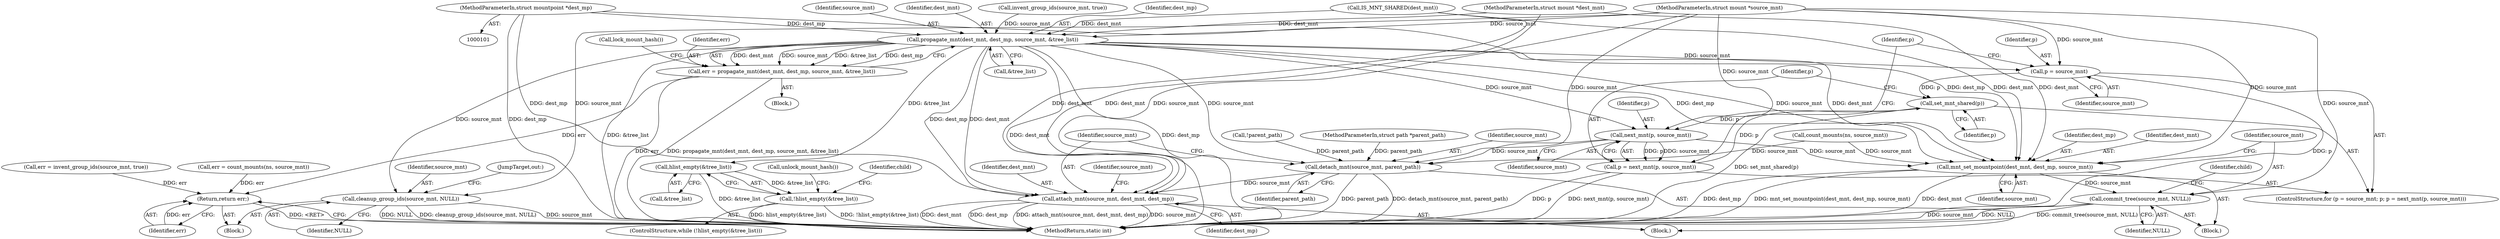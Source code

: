 digraph "0_linux_d29216842a85c7970c536108e093963f02714498_0@pointer" {
"1000104" [label="(MethodParameterIn,struct mountpoint *dest_mp)"];
"1000145" [label="(Call,propagate_mnt(dest_mnt, dest_mp, source_mnt, &tree_list))"];
"1000143" [label="(Call,err = propagate_mnt(dest_mnt, dest_mp, source_mnt, &tree_list))"];
"1000247" [label="(Return,return err;)"];
"1000156" [label="(Call,p = source_mnt)"];
"1000165" [label="(Call,set_mnt_shared(p))"];
"1000162" [label="(Call,next_mnt(p, source_mnt))"];
"1000160" [label="(Call,p = next_mnt(p, source_mnt))"];
"1000173" [label="(Call,detach_mnt(source_mnt, parent_path))"];
"1000176" [label="(Call,attach_mnt(source_mnt, dest_mnt, dest_mp))"];
"1000186" [label="(Call,mnt_set_mountpoint(dest_mnt, dest_mp, source_mnt))"];
"1000190" [label="(Call,commit_tree(source_mnt, NULL))"];
"1000221" [label="(Call,hlist_empty(&tree_list))"];
"1000220" [label="(Call,!hlist_empty(&tree_list))"];
"1000238" [label="(Call,cleanup_group_ids(source_mnt, NULL))"];
"1000164" [label="(Identifier,source_mnt)"];
"1000105" [label="(MethodParameterIn,struct path *parent_path)"];
"1000179" [label="(Identifier,dest_mp)"];
"1000185" [label="(Block,)"];
"1000249" [label="(MethodReturn,static int)"];
"1000178" [label="(Identifier,dest_mnt)"];
"1000237" [label="(Call,unlock_mount_hash())"];
"1000163" [label="(Identifier,p)"];
"1000102" [label="(MethodParameterIn,struct mount *source_mnt)"];
"1000222" [label="(Call,&tree_list)"];
"1000191" [label="(Identifier,source_mnt)"];
"1000159" [label="(Identifier,p)"];
"1000149" [label="(Call,&tree_list)"];
"1000160" [label="(Call,p = next_mnt(p, source_mnt))"];
"1000188" [label="(Identifier,dest_mp)"];
"1000186" [label="(Call,mnt_set_mountpoint(dest_mnt, dest_mp, source_mnt))"];
"1000155" [label="(ControlStructure,for (p = source_mnt; p; p = next_mnt(p, source_mnt)))"];
"1000190" [label="(Call,commit_tree(source_mnt, NULL))"];
"1000187" [label="(Identifier,dest_mnt)"];
"1000106" [label="(Block,)"];
"1000134" [label="(Block,)"];
"1000125" [label="(Call,count_mounts(ns, source_mnt))"];
"1000219" [label="(ControlStructure,while (!hlist_empty(&tree_list)))"];
"1000158" [label="(Identifier,source_mnt)"];
"1000156" [label="(Call,p = source_mnt)"];
"1000151" [label="(Call,lock_mount_hash())"];
"1000176" [label="(Call,attach_mnt(source_mnt, dest_mnt, dest_mp))"];
"1000248" [label="(Identifier,err)"];
"1000166" [label="(Identifier,p)"];
"1000162" [label="(Call,next_mnt(p, source_mnt))"];
"1000172" [label="(Block,)"];
"1000135" [label="(Call,err = invent_group_ids(source_mnt, true))"];
"1000165" [label="(Call,set_mnt_shared(p))"];
"1000221" [label="(Call,hlist_empty(&tree_list))"];
"1000182" [label="(Identifier,source_mnt)"];
"1000229" [label="(Identifier,child)"];
"1000147" [label="(Identifier,dest_mp)"];
"1000123" [label="(Call,err = count_mounts(ns, source_mnt))"];
"1000145" [label="(Call,propagate_mnt(dest_mnt, dest_mp, source_mnt, &tree_list))"];
"1000148" [label="(Identifier,source_mnt)"];
"1000174" [label="(Identifier,source_mnt)"];
"1000241" [label="(JumpTarget,out:)"];
"1000238" [label="(Call,cleanup_group_ids(source_mnt, NULL))"];
"1000220" [label="(Call,!hlist_empty(&tree_list))"];
"1000240" [label="(Identifier,NULL)"];
"1000247" [label="(Return,return err;)"];
"1000192" [label="(Identifier,NULL)"];
"1000173" [label="(Call,detach_mnt(source_mnt, parent_path))"];
"1000104" [label="(MethodParameterIn,struct mountpoint *dest_mp)"];
"1000103" [label="(MethodParameterIn,struct mount *dest_mnt)"];
"1000157" [label="(Identifier,p)"];
"1000177" [label="(Identifier,source_mnt)"];
"1000144" [label="(Identifier,err)"];
"1000175" [label="(Identifier,parent_path)"];
"1000146" [label="(Identifier,dest_mnt)"];
"1000132" [label="(Call,IS_MNT_SHARED(dest_mnt))"];
"1000137" [label="(Call,invent_group_ids(source_mnt, true))"];
"1000189" [label="(Identifier,source_mnt)"];
"1000198" [label="(Identifier,child)"];
"1000239" [label="(Identifier,source_mnt)"];
"1000161" [label="(Identifier,p)"];
"1000143" [label="(Call,err = propagate_mnt(dest_mnt, dest_mp, source_mnt, &tree_list))"];
"1000120" [label="(Call,!parent_path)"];
"1000104" -> "1000101"  [label="AST: "];
"1000104" -> "1000249"  [label="DDG: dest_mp"];
"1000104" -> "1000145"  [label="DDG: dest_mp"];
"1000104" -> "1000176"  [label="DDG: dest_mp"];
"1000104" -> "1000186"  [label="DDG: dest_mp"];
"1000145" -> "1000143"  [label="AST: "];
"1000145" -> "1000149"  [label="CFG: "];
"1000146" -> "1000145"  [label="AST: "];
"1000147" -> "1000145"  [label="AST: "];
"1000148" -> "1000145"  [label="AST: "];
"1000149" -> "1000145"  [label="AST: "];
"1000143" -> "1000145"  [label="CFG: "];
"1000145" -> "1000249"  [label="DDG: &tree_list"];
"1000145" -> "1000249"  [label="DDG: dest_mnt"];
"1000145" -> "1000249"  [label="DDG: dest_mp"];
"1000145" -> "1000143"  [label="DDG: dest_mnt"];
"1000145" -> "1000143"  [label="DDG: dest_mp"];
"1000145" -> "1000143"  [label="DDG: source_mnt"];
"1000145" -> "1000143"  [label="DDG: &tree_list"];
"1000132" -> "1000145"  [label="DDG: dest_mnt"];
"1000103" -> "1000145"  [label="DDG: dest_mnt"];
"1000137" -> "1000145"  [label="DDG: source_mnt"];
"1000102" -> "1000145"  [label="DDG: source_mnt"];
"1000145" -> "1000156"  [label="DDG: source_mnt"];
"1000145" -> "1000162"  [label="DDG: source_mnt"];
"1000145" -> "1000173"  [label="DDG: source_mnt"];
"1000145" -> "1000176"  [label="DDG: dest_mnt"];
"1000145" -> "1000176"  [label="DDG: dest_mp"];
"1000145" -> "1000186"  [label="DDG: dest_mnt"];
"1000145" -> "1000186"  [label="DDG: dest_mp"];
"1000145" -> "1000186"  [label="DDG: source_mnt"];
"1000145" -> "1000221"  [label="DDG: &tree_list"];
"1000145" -> "1000238"  [label="DDG: source_mnt"];
"1000143" -> "1000134"  [label="AST: "];
"1000144" -> "1000143"  [label="AST: "];
"1000151" -> "1000143"  [label="CFG: "];
"1000143" -> "1000249"  [label="DDG: err"];
"1000143" -> "1000249"  [label="DDG: propagate_mnt(dest_mnt, dest_mp, source_mnt, &tree_list)"];
"1000143" -> "1000247"  [label="DDG: err"];
"1000247" -> "1000106"  [label="AST: "];
"1000247" -> "1000248"  [label="CFG: "];
"1000248" -> "1000247"  [label="AST: "];
"1000249" -> "1000247"  [label="CFG: "];
"1000247" -> "1000249"  [label="DDG: <RET>"];
"1000248" -> "1000247"  [label="DDG: err"];
"1000135" -> "1000247"  [label="DDG: err"];
"1000123" -> "1000247"  [label="DDG: err"];
"1000156" -> "1000155"  [label="AST: "];
"1000156" -> "1000158"  [label="CFG: "];
"1000157" -> "1000156"  [label="AST: "];
"1000158" -> "1000156"  [label="AST: "];
"1000159" -> "1000156"  [label="CFG: "];
"1000156" -> "1000249"  [label="DDG: p"];
"1000102" -> "1000156"  [label="DDG: source_mnt"];
"1000156" -> "1000165"  [label="DDG: p"];
"1000165" -> "1000155"  [label="AST: "];
"1000165" -> "1000166"  [label="CFG: "];
"1000166" -> "1000165"  [label="AST: "];
"1000161" -> "1000165"  [label="CFG: "];
"1000165" -> "1000249"  [label="DDG: set_mnt_shared(p)"];
"1000165" -> "1000162"  [label="DDG: p"];
"1000160" -> "1000165"  [label="DDG: p"];
"1000162" -> "1000160"  [label="AST: "];
"1000162" -> "1000164"  [label="CFG: "];
"1000163" -> "1000162"  [label="AST: "];
"1000164" -> "1000162"  [label="AST: "];
"1000160" -> "1000162"  [label="CFG: "];
"1000162" -> "1000160"  [label="DDG: p"];
"1000162" -> "1000160"  [label="DDG: source_mnt"];
"1000102" -> "1000162"  [label="DDG: source_mnt"];
"1000162" -> "1000173"  [label="DDG: source_mnt"];
"1000162" -> "1000186"  [label="DDG: source_mnt"];
"1000160" -> "1000155"  [label="AST: "];
"1000161" -> "1000160"  [label="AST: "];
"1000159" -> "1000160"  [label="CFG: "];
"1000160" -> "1000249"  [label="DDG: next_mnt(p, source_mnt)"];
"1000160" -> "1000249"  [label="DDG: p"];
"1000173" -> "1000172"  [label="AST: "];
"1000173" -> "1000175"  [label="CFG: "];
"1000174" -> "1000173"  [label="AST: "];
"1000175" -> "1000173"  [label="AST: "];
"1000177" -> "1000173"  [label="CFG: "];
"1000173" -> "1000249"  [label="DDG: detach_mnt(source_mnt, parent_path)"];
"1000173" -> "1000249"  [label="DDG: parent_path"];
"1000125" -> "1000173"  [label="DDG: source_mnt"];
"1000102" -> "1000173"  [label="DDG: source_mnt"];
"1000120" -> "1000173"  [label="DDG: parent_path"];
"1000105" -> "1000173"  [label="DDG: parent_path"];
"1000173" -> "1000176"  [label="DDG: source_mnt"];
"1000176" -> "1000172"  [label="AST: "];
"1000176" -> "1000179"  [label="CFG: "];
"1000177" -> "1000176"  [label="AST: "];
"1000178" -> "1000176"  [label="AST: "];
"1000179" -> "1000176"  [label="AST: "];
"1000182" -> "1000176"  [label="CFG: "];
"1000176" -> "1000249"  [label="DDG: dest_mnt"];
"1000176" -> "1000249"  [label="DDG: dest_mp"];
"1000176" -> "1000249"  [label="DDG: attach_mnt(source_mnt, dest_mnt, dest_mp)"];
"1000176" -> "1000249"  [label="DDG: source_mnt"];
"1000102" -> "1000176"  [label="DDG: source_mnt"];
"1000132" -> "1000176"  [label="DDG: dest_mnt"];
"1000103" -> "1000176"  [label="DDG: dest_mnt"];
"1000186" -> "1000185"  [label="AST: "];
"1000186" -> "1000189"  [label="CFG: "];
"1000187" -> "1000186"  [label="AST: "];
"1000188" -> "1000186"  [label="AST: "];
"1000189" -> "1000186"  [label="AST: "];
"1000191" -> "1000186"  [label="CFG: "];
"1000186" -> "1000249"  [label="DDG: dest_mp"];
"1000186" -> "1000249"  [label="DDG: mnt_set_mountpoint(dest_mnt, dest_mp, source_mnt)"];
"1000186" -> "1000249"  [label="DDG: dest_mnt"];
"1000132" -> "1000186"  [label="DDG: dest_mnt"];
"1000103" -> "1000186"  [label="DDG: dest_mnt"];
"1000125" -> "1000186"  [label="DDG: source_mnt"];
"1000102" -> "1000186"  [label="DDG: source_mnt"];
"1000186" -> "1000190"  [label="DDG: source_mnt"];
"1000190" -> "1000185"  [label="AST: "];
"1000190" -> "1000192"  [label="CFG: "];
"1000191" -> "1000190"  [label="AST: "];
"1000192" -> "1000190"  [label="AST: "];
"1000198" -> "1000190"  [label="CFG: "];
"1000190" -> "1000249"  [label="DDG: commit_tree(source_mnt, NULL)"];
"1000190" -> "1000249"  [label="DDG: source_mnt"];
"1000190" -> "1000249"  [label="DDG: NULL"];
"1000102" -> "1000190"  [label="DDG: source_mnt"];
"1000221" -> "1000220"  [label="AST: "];
"1000221" -> "1000222"  [label="CFG: "];
"1000222" -> "1000221"  [label="AST: "];
"1000220" -> "1000221"  [label="CFG: "];
"1000221" -> "1000249"  [label="DDG: &tree_list"];
"1000221" -> "1000220"  [label="DDG: &tree_list"];
"1000220" -> "1000219"  [label="AST: "];
"1000229" -> "1000220"  [label="CFG: "];
"1000237" -> "1000220"  [label="CFG: "];
"1000220" -> "1000249"  [label="DDG: hlist_empty(&tree_list)"];
"1000220" -> "1000249"  [label="DDG: !hlist_empty(&tree_list)"];
"1000238" -> "1000106"  [label="AST: "];
"1000238" -> "1000240"  [label="CFG: "];
"1000239" -> "1000238"  [label="AST: "];
"1000240" -> "1000238"  [label="AST: "];
"1000241" -> "1000238"  [label="CFG: "];
"1000238" -> "1000249"  [label="DDG: source_mnt"];
"1000238" -> "1000249"  [label="DDG: NULL"];
"1000238" -> "1000249"  [label="DDG: cleanup_group_ids(source_mnt, NULL)"];
"1000102" -> "1000238"  [label="DDG: source_mnt"];
}
